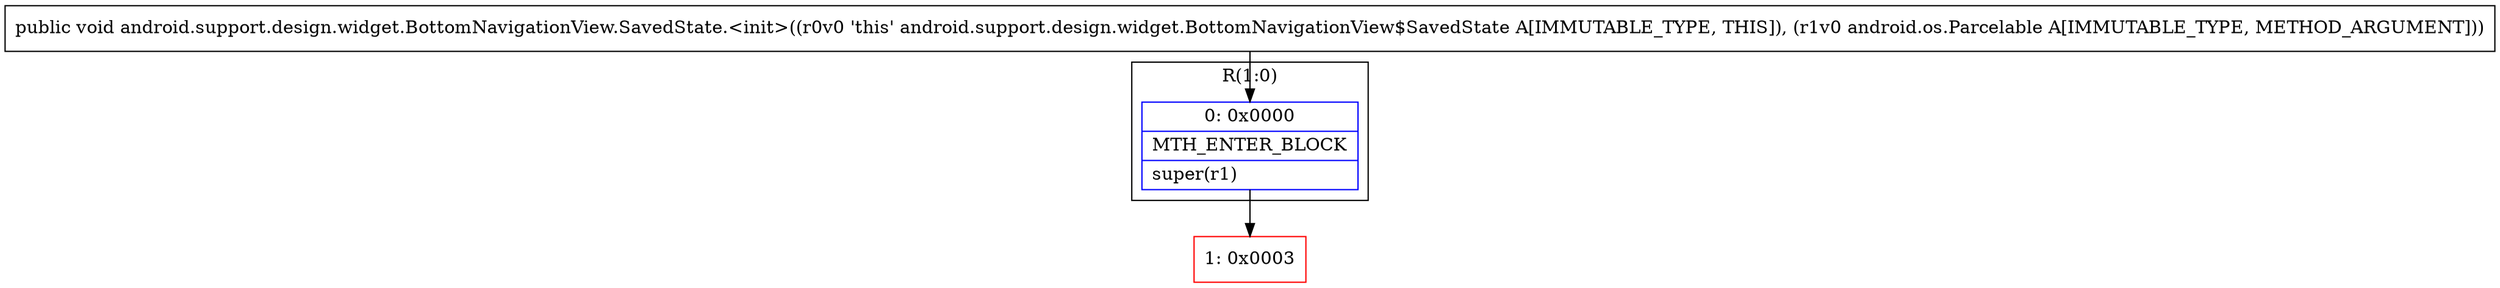 digraph "CFG forandroid.support.design.widget.BottomNavigationView.SavedState.\<init\>(Landroid\/os\/Parcelable;)V" {
subgraph cluster_Region_728171509 {
label = "R(1:0)";
node [shape=record,color=blue];
Node_0 [shape=record,label="{0\:\ 0x0000|MTH_ENTER_BLOCK\l|super(r1)\l}"];
}
Node_1 [shape=record,color=red,label="{1\:\ 0x0003}"];
MethodNode[shape=record,label="{public void android.support.design.widget.BottomNavigationView.SavedState.\<init\>((r0v0 'this' android.support.design.widget.BottomNavigationView$SavedState A[IMMUTABLE_TYPE, THIS]), (r1v0 android.os.Parcelable A[IMMUTABLE_TYPE, METHOD_ARGUMENT])) }"];
MethodNode -> Node_0;
Node_0 -> Node_1;
}

